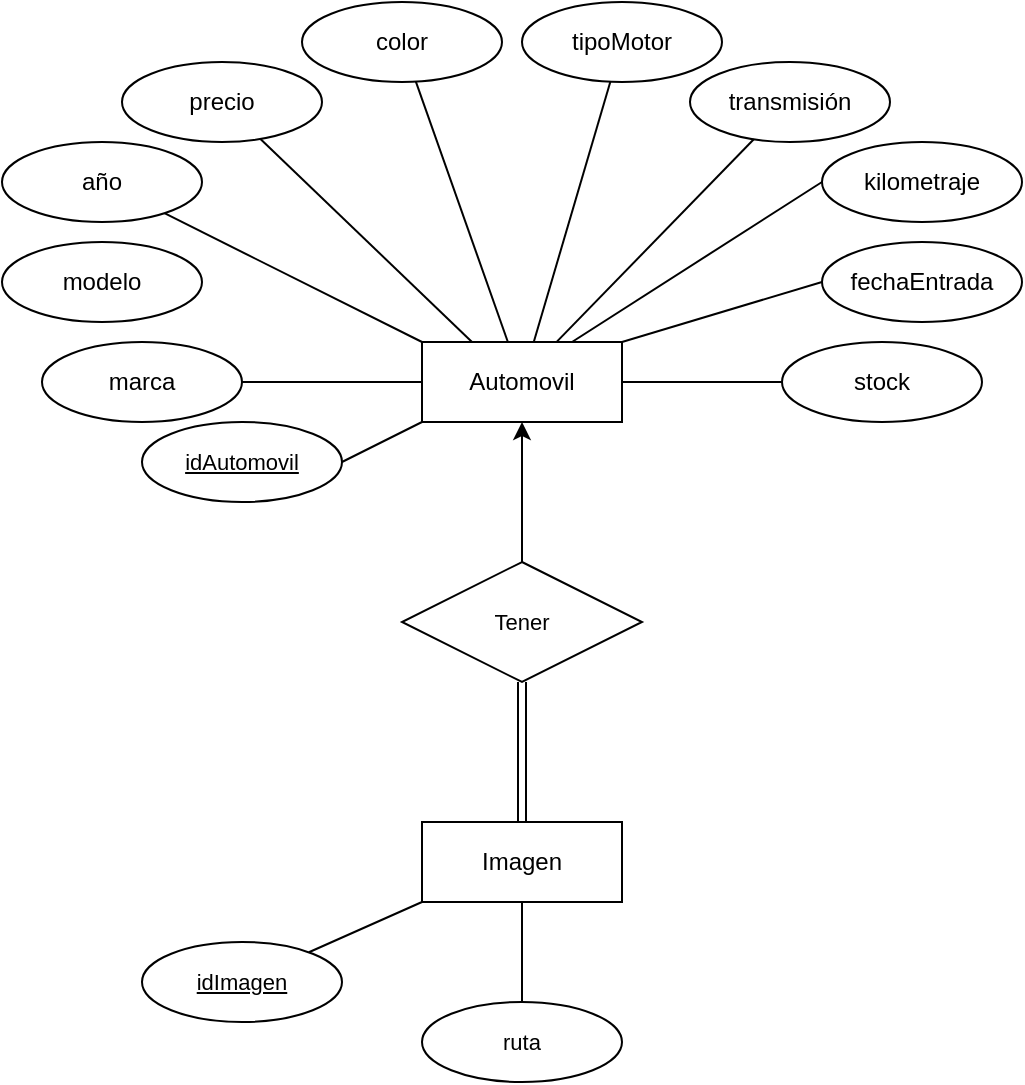 <mxfile version="24.6.3" type="device">
  <diagram name="Página-1" id="Up9s_3gA9gaxYWmMLmWz">
    <mxGraphModel dx="1799" dy="2165" grid="1" gridSize="10" guides="1" tooltips="1" connect="1" arrows="1" fold="1" page="1" pageScale="1" pageWidth="827" pageHeight="1169" math="0" shadow="0">
      <root>
        <mxCell id="0" />
        <mxCell id="1" parent="0" />
        <mxCell id="Ml6J0jb7vh1L8ucEH-GE-1" value="Automovil" style="whiteSpace=wrap;html=1;align=center;" parent="1" vertex="1">
          <mxGeometry x="230" y="160" width="100" height="40" as="geometry" />
        </mxCell>
        <mxCell id="Ml6J0jb7vh1L8ucEH-GE-24" style="edgeStyle=none;shape=connector;rounded=0;orthogonalLoop=1;jettySize=auto;html=1;entryX=0;entryY=0;entryDx=0;entryDy=0;strokeColor=default;align=center;verticalAlign=middle;fontFamily=Helvetica;fontSize=11;fontColor=default;labelBackgroundColor=default;endArrow=none;endFill=0;" parent="1" source="Ml6J0jb7vh1L8ucEH-GE-2" target="Ml6J0jb7vh1L8ucEH-GE-1" edge="1">
          <mxGeometry relative="1" as="geometry" />
        </mxCell>
        <mxCell id="Ml6J0jb7vh1L8ucEH-GE-2" value="año" style="ellipse;whiteSpace=wrap;html=1;align=center;" parent="1" vertex="1">
          <mxGeometry x="20" y="60" width="100" height="40" as="geometry" />
        </mxCell>
        <mxCell id="Ml6J0jb7vh1L8ucEH-GE-3" value="precio" style="ellipse;whiteSpace=wrap;html=1;align=center;" parent="1" vertex="1">
          <mxGeometry x="80" y="20" width="100" height="40" as="geometry" />
        </mxCell>
        <mxCell id="Ml6J0jb7vh1L8ucEH-GE-21" style="edgeStyle=none;shape=connector;rounded=0;orthogonalLoop=1;jettySize=auto;html=1;strokeColor=default;align=center;verticalAlign=middle;fontFamily=Helvetica;fontSize=11;fontColor=default;labelBackgroundColor=default;endArrow=none;endFill=0;" parent="1" source="Ml6J0jb7vh1L8ucEH-GE-4" target="Ml6J0jb7vh1L8ucEH-GE-1" edge="1">
          <mxGeometry relative="1" as="geometry" />
        </mxCell>
        <mxCell id="Ml6J0jb7vh1L8ucEH-GE-4" value="color" style="ellipse;whiteSpace=wrap;html=1;align=center;" parent="1" vertex="1">
          <mxGeometry x="170" y="-10" width="100" height="40" as="geometry" />
        </mxCell>
        <mxCell id="Ml6J0jb7vh1L8ucEH-GE-20" style="edgeStyle=none;shape=connector;rounded=0;orthogonalLoop=1;jettySize=auto;html=1;strokeColor=default;align=center;verticalAlign=middle;fontFamily=Helvetica;fontSize=11;fontColor=default;labelBackgroundColor=default;endArrow=none;endFill=0;" parent="1" source="Ml6J0jb7vh1L8ucEH-GE-5" target="Ml6J0jb7vh1L8ucEH-GE-1" edge="1">
          <mxGeometry relative="1" as="geometry" />
        </mxCell>
        <mxCell id="Ml6J0jb7vh1L8ucEH-GE-5" value="tipoMotor" style="ellipse;whiteSpace=wrap;html=1;align=center;" parent="1" vertex="1">
          <mxGeometry x="280" y="-10" width="100" height="40" as="geometry" />
        </mxCell>
        <mxCell id="Ml6J0jb7vh1L8ucEH-GE-15" style="rounded=0;orthogonalLoop=1;jettySize=auto;html=1;exitX=0;exitY=0.5;exitDx=0;exitDy=0;entryX=1;entryY=0;entryDx=0;entryDy=0;endArrow=none;endFill=0;" parent="1" source="Ml6J0jb7vh1L8ucEH-GE-7" target="Ml6J0jb7vh1L8ucEH-GE-1" edge="1">
          <mxGeometry relative="1" as="geometry" />
        </mxCell>
        <mxCell id="Ml6J0jb7vh1L8ucEH-GE-7" value="fechaEntrada" style="ellipse;whiteSpace=wrap;html=1;align=center;" parent="1" vertex="1">
          <mxGeometry x="430" y="110" width="100" height="40" as="geometry" />
        </mxCell>
        <mxCell id="Ml6J0jb7vh1L8ucEH-GE-8" value="transmisión" style="ellipse;whiteSpace=wrap;html=1;align=center;" parent="1" vertex="1">
          <mxGeometry x="364" y="20" width="100" height="40" as="geometry" />
        </mxCell>
        <mxCell id="Ml6J0jb7vh1L8ucEH-GE-18" style="edgeStyle=none;shape=connector;rounded=0;orthogonalLoop=1;jettySize=auto;html=1;exitX=0;exitY=0.5;exitDx=0;exitDy=0;entryX=0.75;entryY=0;entryDx=0;entryDy=0;strokeColor=default;align=center;verticalAlign=middle;fontFamily=Helvetica;fontSize=11;fontColor=default;labelBackgroundColor=default;endArrow=none;endFill=0;" parent="1" source="Ml6J0jb7vh1L8ucEH-GE-9" target="Ml6J0jb7vh1L8ucEH-GE-1" edge="1">
          <mxGeometry relative="1" as="geometry" />
        </mxCell>
        <mxCell id="Ml6J0jb7vh1L8ucEH-GE-9" value="kilometraje" style="ellipse;whiteSpace=wrap;html=1;align=center;" parent="1" vertex="1">
          <mxGeometry x="430" y="60" width="100" height="40" as="geometry" />
        </mxCell>
        <mxCell id="Ml6J0jb7vh1L8ucEH-GE-14" style="edgeStyle=orthogonalEdgeStyle;rounded=0;orthogonalLoop=1;jettySize=auto;html=1;exitX=0;exitY=0.5;exitDx=0;exitDy=0;entryX=1;entryY=0.5;entryDx=0;entryDy=0;endArrow=none;endFill=0;" parent="1" source="Ml6J0jb7vh1L8ucEH-GE-10" target="Ml6J0jb7vh1L8ucEH-GE-1" edge="1">
          <mxGeometry relative="1" as="geometry" />
        </mxCell>
        <mxCell id="Ml6J0jb7vh1L8ucEH-GE-10" value="stock" style="ellipse;whiteSpace=wrap;html=1;align=center;" parent="1" vertex="1">
          <mxGeometry x="410" y="160" width="100" height="40" as="geometry" />
        </mxCell>
        <mxCell id="Ml6J0jb7vh1L8ucEH-GE-26" style="edgeStyle=none;shape=connector;rounded=0;orthogonalLoop=1;jettySize=auto;html=1;entryX=0;entryY=0.5;entryDx=0;entryDy=0;strokeColor=default;align=center;verticalAlign=middle;fontFamily=Helvetica;fontSize=11;fontColor=default;labelBackgroundColor=default;endArrow=none;endFill=0;" parent="1" source="Ml6J0jb7vh1L8ucEH-GE-12" target="Ml6J0jb7vh1L8ucEH-GE-1" edge="1">
          <mxGeometry relative="1" as="geometry" />
        </mxCell>
        <mxCell id="Ml6J0jb7vh1L8ucEH-GE-12" value="marca" style="ellipse;whiteSpace=wrap;html=1;align=center;" parent="1" vertex="1">
          <mxGeometry x="40" y="160" width="100" height="40" as="geometry" />
        </mxCell>
        <mxCell id="Ml6J0jb7vh1L8ucEH-GE-13" value="modelo" style="ellipse;whiteSpace=wrap;html=1;align=center;" parent="1" vertex="1">
          <mxGeometry x="20" y="110" width="100" height="40" as="geometry" />
        </mxCell>
        <mxCell id="Ml6J0jb7vh1L8ucEH-GE-19" style="edgeStyle=none;shape=connector;rounded=0;orthogonalLoop=1;jettySize=auto;html=1;strokeColor=default;align=center;verticalAlign=middle;fontFamily=Helvetica;fontSize=11;fontColor=default;labelBackgroundColor=default;endArrow=none;endFill=0;entryX=0.672;entryY=0.002;entryDx=0;entryDy=0;entryPerimeter=0;" parent="1" source="Ml6J0jb7vh1L8ucEH-GE-8" target="Ml6J0jb7vh1L8ucEH-GE-1" edge="1">
          <mxGeometry relative="1" as="geometry">
            <mxPoint x="310" y="150" as="targetPoint" />
          </mxGeometry>
        </mxCell>
        <mxCell id="Ml6J0jb7vh1L8ucEH-GE-22" style="edgeStyle=none;shape=connector;rounded=0;orthogonalLoop=1;jettySize=auto;html=1;strokeColor=default;align=center;verticalAlign=middle;fontFamily=Helvetica;fontSize=11;fontColor=default;labelBackgroundColor=default;endArrow=none;endFill=0;entryX=0.25;entryY=0;entryDx=0;entryDy=0;" parent="1" source="Ml6J0jb7vh1L8ucEH-GE-3" target="Ml6J0jb7vh1L8ucEH-GE-1" edge="1">
          <mxGeometry relative="1" as="geometry">
            <mxPoint x="240" y="140" as="targetPoint" />
          </mxGeometry>
        </mxCell>
        <mxCell id="Ml6J0jb7vh1L8ucEH-GE-37" style="edgeStyle=none;rounded=0;orthogonalLoop=1;jettySize=auto;html=1;entryX=0.5;entryY=1;entryDx=0;entryDy=0;strokeColor=default;align=center;verticalAlign=middle;fontFamily=Helvetica;fontSize=11;fontColor=default;labelBackgroundColor=default;endArrow=classic;endFill=1;" parent="1" source="Ml6J0jb7vh1L8ucEH-GE-27" target="Ml6J0jb7vh1L8ucEH-GE-1" edge="1">
          <mxGeometry relative="1" as="geometry" />
        </mxCell>
        <mxCell id="Ml6J0jb7vh1L8ucEH-GE-38" style="edgeStyle=none;shape=link;rounded=0;orthogonalLoop=1;jettySize=auto;html=1;entryX=0.5;entryY=0;entryDx=0;entryDy=0;strokeColor=default;align=center;verticalAlign=middle;fontFamily=Helvetica;fontSize=11;fontColor=default;labelBackgroundColor=default;endArrow=none;endFill=0;" parent="1" source="Ml6J0jb7vh1L8ucEH-GE-27" target="Ml6J0jb7vh1L8ucEH-GE-28" edge="1">
          <mxGeometry relative="1" as="geometry" />
        </mxCell>
        <mxCell id="Ml6J0jb7vh1L8ucEH-GE-27" value="Tener" style="shape=rhombus;perimeter=rhombusPerimeter;whiteSpace=wrap;html=1;align=center;fontFamily=Helvetica;fontSize=11;fontColor=default;labelBackgroundColor=default;" parent="1" vertex="1">
          <mxGeometry x="220" y="270" width="120" height="60" as="geometry" />
        </mxCell>
        <mxCell id="Ml6J0jb7vh1L8ucEH-GE-43" style="edgeStyle=none;shape=connector;rounded=0;orthogonalLoop=1;jettySize=auto;html=1;entryX=0.5;entryY=0;entryDx=0;entryDy=0;strokeColor=default;align=center;verticalAlign=middle;fontFamily=Helvetica;fontSize=11;fontColor=default;labelBackgroundColor=default;endArrow=none;endFill=0;" parent="1" source="Ml6J0jb7vh1L8ucEH-GE-28" target="Ml6J0jb7vh1L8ucEH-GE-42" edge="1">
          <mxGeometry relative="1" as="geometry" />
        </mxCell>
        <mxCell id="Ml6J0jb7vh1L8ucEH-GE-28" value="Imagen" style="whiteSpace=wrap;html=1;align=center;" parent="1" vertex="1">
          <mxGeometry x="230" y="400" width="100" height="40" as="geometry" />
        </mxCell>
        <mxCell id="Ml6J0jb7vh1L8ucEH-GE-36" style="edgeStyle=none;shape=connector;rounded=0;orthogonalLoop=1;jettySize=auto;html=1;exitX=1;exitY=0.5;exitDx=0;exitDy=0;entryX=0;entryY=1;entryDx=0;entryDy=0;strokeColor=default;align=center;verticalAlign=middle;fontFamily=Helvetica;fontSize=11;fontColor=default;labelBackgroundColor=default;endArrow=none;endFill=0;" parent="1" source="Ml6J0jb7vh1L8ucEH-GE-35" target="Ml6J0jb7vh1L8ucEH-GE-1" edge="1">
          <mxGeometry relative="1" as="geometry" />
        </mxCell>
        <mxCell id="Ml6J0jb7vh1L8ucEH-GE-35" value="idAutomovil" style="ellipse;whiteSpace=wrap;html=1;align=center;fontStyle=4;fontFamily=Helvetica;fontSize=11;fontColor=default;labelBackgroundColor=default;" parent="1" vertex="1">
          <mxGeometry x="90" y="200" width="100" height="40" as="geometry" />
        </mxCell>
        <mxCell id="Ml6J0jb7vh1L8ucEH-GE-41" style="edgeStyle=none;shape=connector;rounded=0;orthogonalLoop=1;jettySize=auto;html=1;entryX=0;entryY=1;entryDx=0;entryDy=0;strokeColor=default;align=center;verticalAlign=middle;fontFamily=Helvetica;fontSize=11;fontColor=default;labelBackgroundColor=default;endArrow=none;endFill=0;" parent="1" source="Ml6J0jb7vh1L8ucEH-GE-40" target="Ml6J0jb7vh1L8ucEH-GE-28" edge="1">
          <mxGeometry relative="1" as="geometry" />
        </mxCell>
        <mxCell id="Ml6J0jb7vh1L8ucEH-GE-40" value="idImagen" style="ellipse;whiteSpace=wrap;html=1;align=center;fontStyle=4;fontFamily=Helvetica;fontSize=11;fontColor=default;labelBackgroundColor=default;" parent="1" vertex="1">
          <mxGeometry x="90" y="460" width="100" height="40" as="geometry" />
        </mxCell>
        <mxCell id="Ml6J0jb7vh1L8ucEH-GE-42" value="ruta" style="ellipse;whiteSpace=wrap;html=1;align=center;fontFamily=Helvetica;fontSize=11;fontColor=default;labelBackgroundColor=default;" parent="1" vertex="1">
          <mxGeometry x="230" y="490" width="100" height="40" as="geometry" />
        </mxCell>
      </root>
    </mxGraphModel>
  </diagram>
</mxfile>
